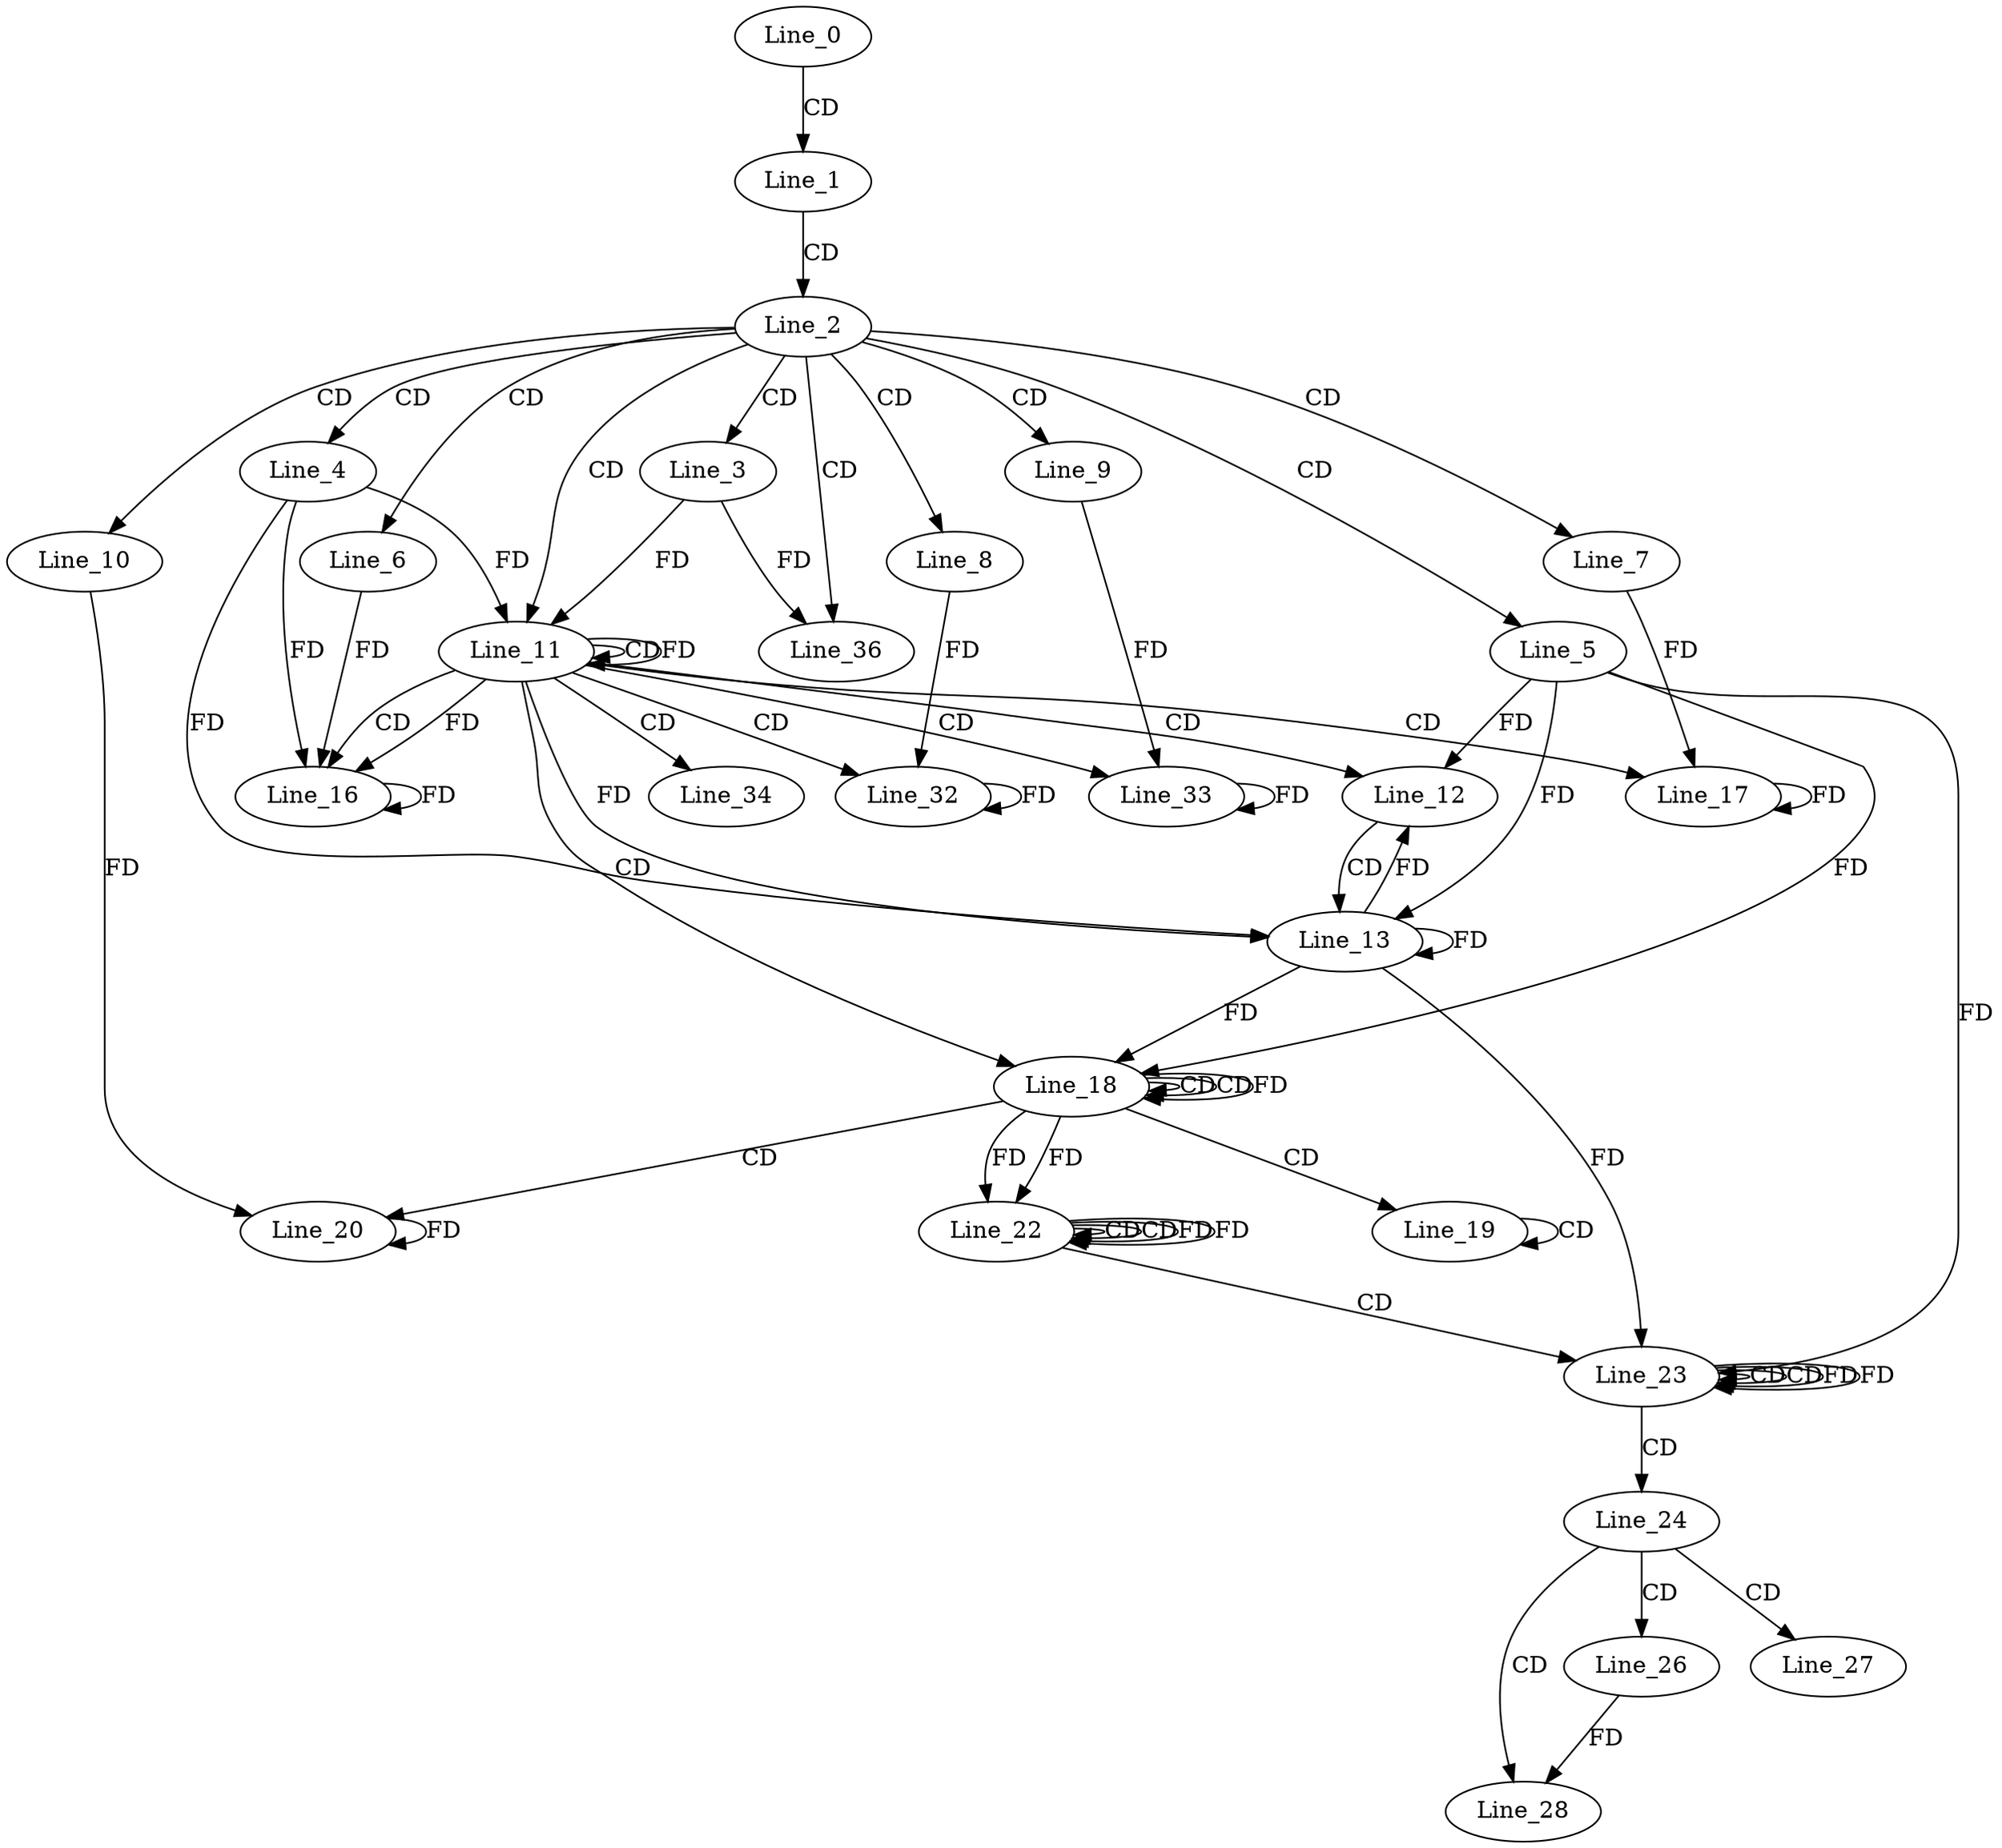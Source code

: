 digraph G {
  Line_0;
  Line_1;
  Line_2;
  Line_3;
  Line_4;
  Line_5;
  Line_6;
  Line_7;
  Line_8;
  Line_9;
  Line_10;
  Line_11;
  Line_11;
  Line_11;
  Line_12;
  Line_13;
  Line_13;
  Line_16;
  Line_16;
  Line_17;
  Line_18;
  Line_18;
  Line_18;
  Line_19;
  Line_19;
  Line_20;
  Line_22;
  Line_22;
  Line_22;
  Line_23;
  Line_23;
  Line_23;
  Line_24;
  Line_26;
  Line_27;
  Line_28;
  Line_32;
  Line_33;
  Line_34;
  Line_36;
  Line_0 -> Line_1 [ label="CD" ];
  Line_1 -> Line_2 [ label="CD" ];
  Line_2 -> Line_3 [ label="CD" ];
  Line_2 -> Line_4 [ label="CD" ];
  Line_2 -> Line_5 [ label="CD" ];
  Line_2 -> Line_6 [ label="CD" ];
  Line_2 -> Line_7 [ label="CD" ];
  Line_2 -> Line_8 [ label="CD" ];
  Line_2 -> Line_9 [ label="CD" ];
  Line_2 -> Line_10 [ label="CD" ];
  Line_2 -> Line_11 [ label="CD" ];
  Line_11 -> Line_11 [ label="CD" ];
  Line_11 -> Line_11 [ label="FD" ];
  Line_4 -> Line_11 [ label="FD" ];
  Line_3 -> Line_11 [ label="FD" ];
  Line_11 -> Line_12 [ label="CD" ];
  Line_5 -> Line_12 [ label="FD" ];
  Line_12 -> Line_13 [ label="CD" ];
  Line_13 -> Line_13 [ label="FD" ];
  Line_5 -> Line_13 [ label="FD" ];
  Line_11 -> Line_13 [ label="FD" ];
  Line_4 -> Line_13 [ label="FD" ];
  Line_11 -> Line_16 [ label="CD" ];
  Line_16 -> Line_16 [ label="FD" ];
  Line_6 -> Line_16 [ label="FD" ];
  Line_11 -> Line_16 [ label="FD" ];
  Line_4 -> Line_16 [ label="FD" ];
  Line_11 -> Line_17 [ label="CD" ];
  Line_17 -> Line_17 [ label="FD" ];
  Line_7 -> Line_17 [ label="FD" ];
  Line_11 -> Line_18 [ label="CD" ];
  Line_18 -> Line_18 [ label="CD" ];
  Line_13 -> Line_18 [ label="FD" ];
  Line_5 -> Line_18 [ label="FD" ];
  Line_18 -> Line_18 [ label="CD" ];
  Line_18 -> Line_18 [ label="FD" ];
  Line_18 -> Line_19 [ label="CD" ];
  Line_19 -> Line_19 [ label="CD" ];
  Line_18 -> Line_20 [ label="CD" ];
  Line_20 -> Line_20 [ label="FD" ];
  Line_10 -> Line_20 [ label="FD" ];
  Line_22 -> Line_22 [ label="CD" ];
  Line_18 -> Line_22 [ label="FD" ];
  Line_22 -> Line_22 [ label="CD" ];
  Line_22 -> Line_22 [ label="FD" ];
  Line_18 -> Line_22 [ label="FD" ];
  Line_22 -> Line_23 [ label="CD" ];
  Line_23 -> Line_23 [ label="CD" ];
  Line_13 -> Line_23 [ label="FD" ];
  Line_5 -> Line_23 [ label="FD" ];
  Line_23 -> Line_23 [ label="CD" ];
  Line_23 -> Line_23 [ label="FD" ];
  Line_23 -> Line_24 [ label="CD" ];
  Line_24 -> Line_26 [ label="CD" ];
  Line_24 -> Line_27 [ label="CD" ];
  Line_24 -> Line_28 [ label="CD" ];
  Line_26 -> Line_28 [ label="FD" ];
  Line_11 -> Line_32 [ label="CD" ];
  Line_32 -> Line_32 [ label="FD" ];
  Line_8 -> Line_32 [ label="FD" ];
  Line_11 -> Line_33 [ label="CD" ];
  Line_33 -> Line_33 [ label="FD" ];
  Line_9 -> Line_33 [ label="FD" ];
  Line_11 -> Line_34 [ label="CD" ];
  Line_2 -> Line_36 [ label="CD" ];
  Line_3 -> Line_36 [ label="FD" ];
  Line_13 -> Line_12 [ label="FD" ];
  Line_22 -> Line_22 [ label="FD" ];
  Line_23 -> Line_23 [ label="FD" ];
}
